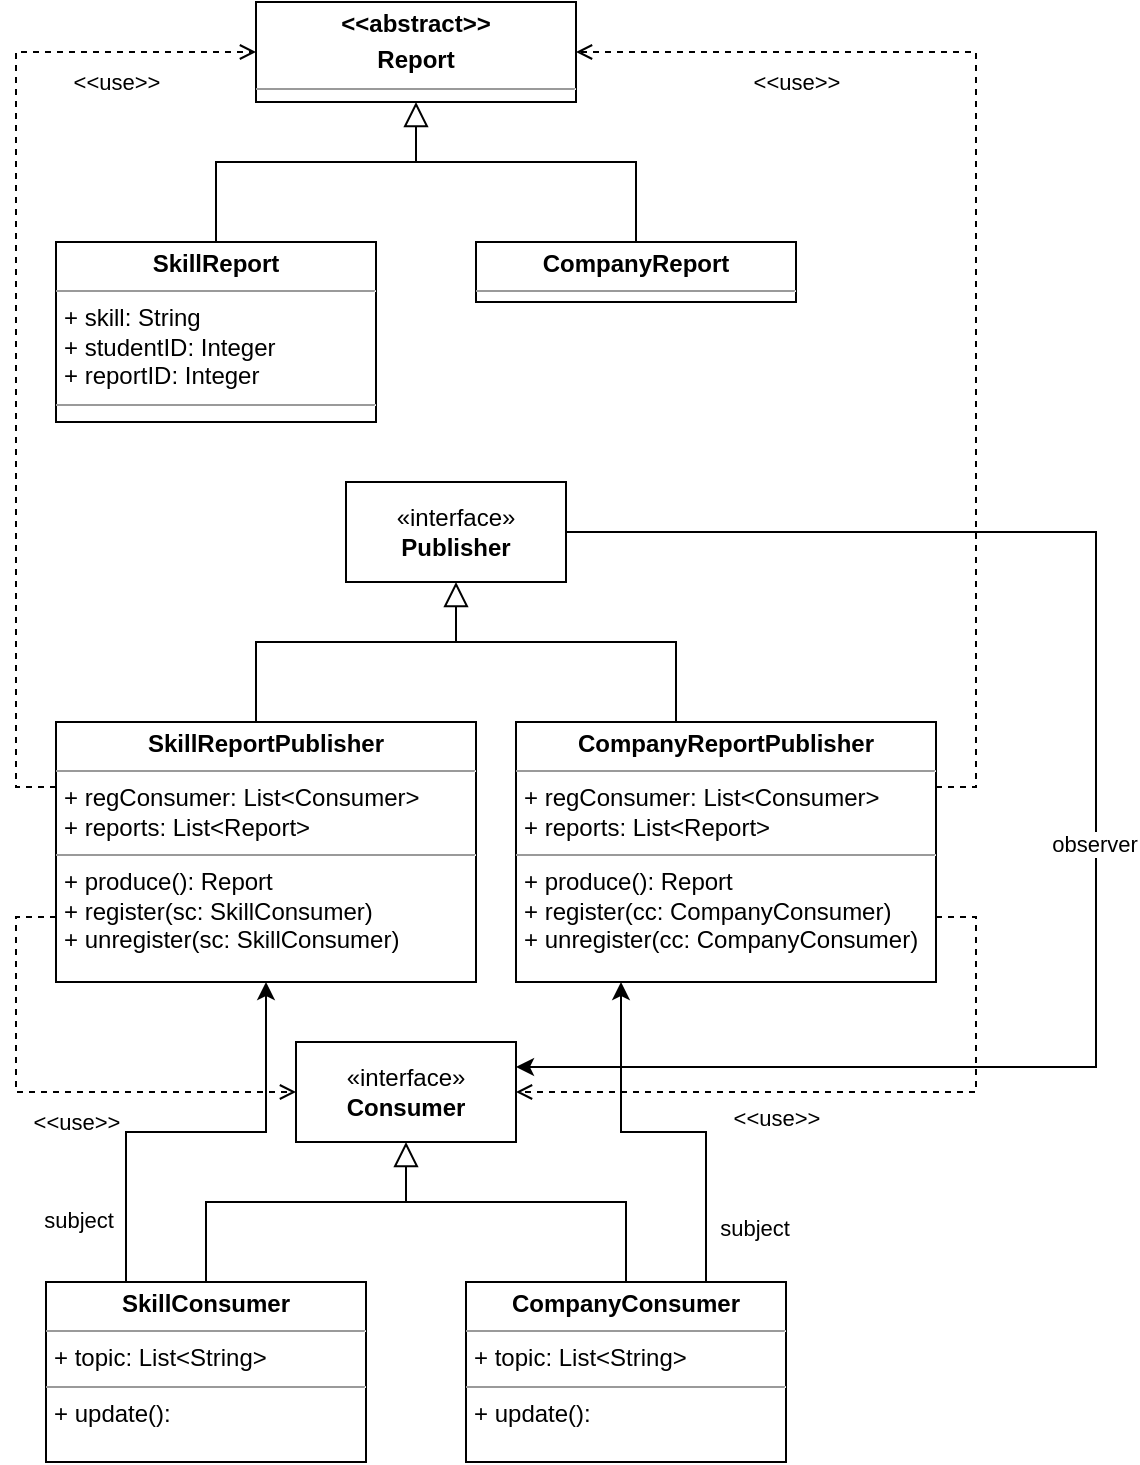 <mxfile version="22.1.11" type="github">
  <diagram name="Seite-1" id="0MPLoIxPCuYRLezbifQg">
    <mxGraphModel dx="1059" dy="595" grid="1" gridSize="10" guides="1" tooltips="1" connect="1" arrows="1" fold="1" page="1" pageScale="1" pageWidth="827" pageHeight="1169" math="0" shadow="0">
      <root>
        <mxCell id="0" />
        <mxCell id="1" parent="0" />
        <mxCell id="YgsgIQLPOYIap1qCf4wc-1" value="&lt;p style=&quot;margin:0px;margin-top:4px;text-align:center;&quot;&gt;&lt;b&gt;&amp;lt;&amp;lt;abstract&amp;gt;&amp;gt;&lt;/b&gt;&lt;/p&gt;&lt;p style=&quot;margin:0px;margin-top:4px;text-align:center;&quot;&gt;&lt;b&gt;Report&lt;/b&gt;&lt;/p&gt;&lt;hr size=&quot;1&quot;&gt;&lt;p style=&quot;margin:0px;margin-left:4px;&quot;&gt;&lt;/p&gt;&lt;p style=&quot;margin:0px;margin-left:4px;&quot;&gt;&lt;br&gt;&lt;/p&gt;" style="verticalAlign=top;align=left;overflow=fill;fontSize=12;fontFamily=Helvetica;html=1;whiteSpace=wrap;" vertex="1" parent="1">
          <mxGeometry x="200" y="40" width="160" height="50" as="geometry" />
        </mxCell>
        <mxCell id="YgsgIQLPOYIap1qCf4wc-2" value="&lt;p style=&quot;margin:0px;margin-top:4px;text-align:center;&quot;&gt;&lt;b&gt;SkillReport&lt;/b&gt;&lt;/p&gt;&lt;hr size=&quot;1&quot;&gt;&lt;p style=&quot;margin:0px;margin-left:4px;&quot;&gt;+ skill: String&lt;/p&gt;&lt;p style=&quot;margin:0px;margin-left:4px;&quot;&gt;+ studentID: Integer&lt;/p&gt;&lt;p style=&quot;margin:0px;margin-left:4px;&quot;&gt;+ reportID: Integer&lt;/p&gt;&lt;hr size=&quot;1&quot;&gt;&lt;p style=&quot;margin:0px;margin-left:4px;&quot;&gt;&lt;br&gt;&lt;/p&gt;" style="verticalAlign=top;align=left;overflow=fill;fontSize=12;fontFamily=Helvetica;html=1;whiteSpace=wrap;" vertex="1" parent="1">
          <mxGeometry x="100" y="160" width="160" height="90" as="geometry" />
        </mxCell>
        <mxCell id="YgsgIQLPOYIap1qCf4wc-3" value="&lt;p style=&quot;margin:0px;margin-top:4px;text-align:center;&quot;&gt;&lt;b&gt;CompanyReport&lt;/b&gt;&lt;/p&gt;&lt;hr size=&quot;1&quot;&gt;&lt;p style=&quot;margin:0px;margin-left:4px;&quot;&gt;&lt;/p&gt;&lt;p style=&quot;margin:0px;margin-left:4px;&quot;&gt;&lt;br&gt;&lt;/p&gt;" style="verticalAlign=top;align=left;overflow=fill;fontSize=12;fontFamily=Helvetica;html=1;whiteSpace=wrap;" vertex="1" parent="1">
          <mxGeometry x="310" y="160" width="160" height="30" as="geometry" />
        </mxCell>
        <mxCell id="YgsgIQLPOYIap1qCf4wc-27" style="edgeStyle=orthogonalEdgeStyle;rounded=0;orthogonalLoop=1;jettySize=auto;html=1;exitX=1;exitY=0.5;exitDx=0;exitDy=0;entryX=1;entryY=0.25;entryDx=0;entryDy=0;" edge="1" parent="1" source="YgsgIQLPOYIap1qCf4wc-4" target="YgsgIQLPOYIap1qCf4wc-11">
          <mxGeometry relative="1" as="geometry">
            <Array as="points">
              <mxPoint x="620" y="305" />
              <mxPoint x="620" y="572" />
            </Array>
          </mxGeometry>
        </mxCell>
        <mxCell id="YgsgIQLPOYIap1qCf4wc-28" value="observer" style="edgeLabel;html=1;align=center;verticalAlign=middle;resizable=0;points=[];" vertex="1" connectable="0" parent="YgsgIQLPOYIap1qCf4wc-27">
          <mxGeometry x="0.024" y="-1" relative="1" as="geometry">
            <mxPoint as="offset" />
          </mxGeometry>
        </mxCell>
        <mxCell id="YgsgIQLPOYIap1qCf4wc-4" value="«interface»&lt;br&gt;&lt;b&gt;Publisher&lt;/b&gt;" style="html=1;whiteSpace=wrap;" vertex="1" parent="1">
          <mxGeometry x="245" y="280" width="110" height="50" as="geometry" />
        </mxCell>
        <mxCell id="YgsgIQLPOYIap1qCf4wc-7" style="edgeStyle=orthogonalEdgeStyle;rounded=0;orthogonalLoop=1;jettySize=auto;html=1;exitX=0.5;exitY=0;exitDx=0;exitDy=0;entryX=0.5;entryY=1;entryDx=0;entryDy=0;endArrow=block;endFill=0;endSize=10;" edge="1" parent="1" source="YgsgIQLPOYIap1qCf4wc-5" target="YgsgIQLPOYIap1qCf4wc-4">
          <mxGeometry relative="1" as="geometry">
            <Array as="points">
              <mxPoint x="200" y="360" />
              <mxPoint x="300" y="360" />
            </Array>
          </mxGeometry>
        </mxCell>
        <mxCell id="YgsgIQLPOYIap1qCf4wc-18" style="edgeStyle=orthogonalEdgeStyle;rounded=0;orthogonalLoop=1;jettySize=auto;html=1;exitX=0;exitY=0.75;exitDx=0;exitDy=0;entryX=0;entryY=0.5;entryDx=0;entryDy=0;dashed=1;endArrow=open;endFill=0;" edge="1" parent="1" source="YgsgIQLPOYIap1qCf4wc-5" target="YgsgIQLPOYIap1qCf4wc-11">
          <mxGeometry relative="1" as="geometry" />
        </mxCell>
        <mxCell id="YgsgIQLPOYIap1qCf4wc-21" style="edgeStyle=orthogonalEdgeStyle;rounded=0;orthogonalLoop=1;jettySize=auto;html=1;exitX=0;exitY=0.25;exitDx=0;exitDy=0;entryX=0;entryY=0.5;entryDx=0;entryDy=0;dashed=1;endArrow=open;endFill=0;" edge="1" parent="1" source="YgsgIQLPOYIap1qCf4wc-5" target="YgsgIQLPOYIap1qCf4wc-1">
          <mxGeometry relative="1" as="geometry" />
        </mxCell>
        <mxCell id="YgsgIQLPOYIap1qCf4wc-5" value="&lt;p style=&quot;margin:0px;margin-top:4px;text-align:center;&quot;&gt;&lt;b&gt;SkillReportPublisher&lt;/b&gt;&lt;/p&gt;&lt;hr size=&quot;1&quot;&gt;&lt;p style=&quot;margin:0px;margin-left:4px;&quot;&gt;+ regConsumer: List&amp;lt;Consumer&amp;gt;&lt;/p&gt;&lt;p style=&quot;margin:0px;margin-left:4px;&quot;&gt;+ reports: List&amp;lt;Report&amp;gt;&lt;/p&gt;&lt;hr size=&quot;1&quot;&gt;&lt;p style=&quot;margin:0px;margin-left:4px;&quot;&gt;+ produce(): Report&lt;/p&gt;&lt;p style=&quot;margin:0px;margin-left:4px;&quot;&gt;+ register(sc: SkillConsumer)&lt;/p&gt;&lt;p style=&quot;margin:0px;margin-left:4px;&quot;&gt;+ unregister(sc: SkillConsumer)&lt;br&gt;&lt;/p&gt;" style="verticalAlign=top;align=left;overflow=fill;fontSize=12;fontFamily=Helvetica;html=1;whiteSpace=wrap;" vertex="1" parent="1">
          <mxGeometry x="100" y="400" width="210" height="130" as="geometry" />
        </mxCell>
        <mxCell id="YgsgIQLPOYIap1qCf4wc-8" style="edgeStyle=orthogonalEdgeStyle;rounded=0;orthogonalLoop=1;jettySize=auto;html=1;exitX=0.5;exitY=0;exitDx=0;exitDy=0;endArrow=none;endFill=0;" edge="1" parent="1">
          <mxGeometry relative="1" as="geometry">
            <mxPoint x="280" y="120" as="targetPoint" />
            <mxPoint x="390" y="160" as="sourcePoint" />
            <Array as="points">
              <mxPoint x="390" y="120" />
            </Array>
          </mxGeometry>
        </mxCell>
        <mxCell id="YgsgIQLPOYIap1qCf4wc-19" style="edgeStyle=orthogonalEdgeStyle;rounded=0;orthogonalLoop=1;jettySize=auto;html=1;exitX=1;exitY=0.75;exitDx=0;exitDy=0;entryX=1;entryY=0.5;entryDx=0;entryDy=0;dashed=1;endArrow=open;endFill=0;" edge="1" parent="1" source="YgsgIQLPOYIap1qCf4wc-6" target="YgsgIQLPOYIap1qCf4wc-11">
          <mxGeometry relative="1" as="geometry" />
        </mxCell>
        <mxCell id="YgsgIQLPOYIap1qCf4wc-20" style="edgeStyle=orthogonalEdgeStyle;rounded=0;orthogonalLoop=1;jettySize=auto;html=1;exitX=1;exitY=0.25;exitDx=0;exitDy=0;entryX=1;entryY=0.5;entryDx=0;entryDy=0;dashed=1;endArrow=open;endFill=0;" edge="1" parent="1" source="YgsgIQLPOYIap1qCf4wc-6" target="YgsgIQLPOYIap1qCf4wc-1">
          <mxGeometry relative="1" as="geometry" />
        </mxCell>
        <mxCell id="YgsgIQLPOYIap1qCf4wc-23" value="&amp;lt;&amp;lt;use&amp;gt;&amp;gt;" style="edgeLabel;html=1;align=center;verticalAlign=middle;resizable=0;points=[];" vertex="1" connectable="0" parent="YgsgIQLPOYIap1qCf4wc-20">
          <mxGeometry x="-0.335" y="4" relative="1" as="geometry">
            <mxPoint x="-86" y="-177" as="offset" />
          </mxGeometry>
        </mxCell>
        <mxCell id="YgsgIQLPOYIap1qCf4wc-24" value="&amp;lt;&amp;lt;use&amp;gt;&amp;gt;" style="edgeLabel;html=1;align=center;verticalAlign=middle;resizable=0;points=[];" vertex="1" connectable="0" parent="YgsgIQLPOYIap1qCf4wc-20">
          <mxGeometry x="-0.335" y="4" relative="1" as="geometry">
            <mxPoint x="-426" y="-177" as="offset" />
          </mxGeometry>
        </mxCell>
        <mxCell id="YgsgIQLPOYIap1qCf4wc-25" value="&amp;lt;&amp;lt;use&amp;gt;&amp;gt;" style="edgeLabel;html=1;align=center;verticalAlign=middle;resizable=0;points=[];" vertex="1" connectable="0" parent="YgsgIQLPOYIap1qCf4wc-20">
          <mxGeometry x="-0.335" y="4" relative="1" as="geometry">
            <mxPoint x="-446" y="343" as="offset" />
          </mxGeometry>
        </mxCell>
        <mxCell id="YgsgIQLPOYIap1qCf4wc-26" value="&amp;lt;&amp;lt;use&amp;gt;&amp;gt;" style="edgeLabel;html=1;align=center;verticalAlign=middle;resizable=0;points=[];" vertex="1" connectable="0" parent="YgsgIQLPOYIap1qCf4wc-20">
          <mxGeometry x="-0.335" y="4" relative="1" as="geometry">
            <mxPoint x="-96" y="341" as="offset" />
          </mxGeometry>
        </mxCell>
        <mxCell id="YgsgIQLPOYIap1qCf4wc-6" value="&lt;p style=&quot;margin:0px;margin-top:4px;text-align:center;&quot;&gt;&lt;b&gt;CompanyReportPublisher&lt;/b&gt;&lt;/p&gt;&lt;hr size=&quot;1&quot;&gt;&lt;p style=&quot;margin:0px;margin-left:4px;&quot;&gt;+ regConsumer: List&amp;lt;Consumer&amp;gt;&lt;/p&gt;&lt;p style=&quot;margin:0px;margin-left:4px;&quot;&gt;+ reports: List&amp;lt;Report&amp;gt;&lt;/p&gt;&lt;hr size=&quot;1&quot;&gt;&lt;p style=&quot;margin:0px;margin-left:4px;&quot;&gt;+ produce(): Report&lt;/p&gt;&lt;p style=&quot;border-color: var(--border-color); margin: 0px 0px 0px 4px;&quot;&gt;+ register(cc: CompanyConsumer)&lt;/p&gt;&lt;p style=&quot;border-color: var(--border-color); margin: 0px 0px 0px 4px;&quot;&gt;+ unregister(cc: CompanyConsumer)&lt;/p&gt;" style="verticalAlign=top;align=left;overflow=fill;fontSize=12;fontFamily=Helvetica;html=1;whiteSpace=wrap;" vertex="1" parent="1">
          <mxGeometry x="330" y="400" width="210" height="130" as="geometry" />
        </mxCell>
        <mxCell id="YgsgIQLPOYIap1qCf4wc-9" style="edgeStyle=orthogonalEdgeStyle;rounded=0;orthogonalLoop=1;jettySize=auto;html=1;exitX=0.5;exitY=0;exitDx=0;exitDy=0;entryX=0.5;entryY=1;entryDx=0;entryDy=0;endArrow=block;endFill=0;endSize=10;" edge="1" parent="1">
          <mxGeometry relative="1" as="geometry">
            <mxPoint x="180" y="160" as="sourcePoint" />
            <mxPoint x="280" y="90" as="targetPoint" />
            <Array as="points">
              <mxPoint x="180" y="120" />
              <mxPoint x="280" y="120" />
            </Array>
          </mxGeometry>
        </mxCell>
        <mxCell id="YgsgIQLPOYIap1qCf4wc-10" style="edgeStyle=orthogonalEdgeStyle;rounded=0;orthogonalLoop=1;jettySize=auto;html=1;exitX=0.5;exitY=0;exitDx=0;exitDy=0;endArrow=none;endFill=0;" edge="1" parent="1">
          <mxGeometry relative="1" as="geometry">
            <mxPoint x="300" y="360" as="targetPoint" />
            <mxPoint x="410" y="400" as="sourcePoint" />
            <Array as="points">
              <mxPoint x="410" y="360" />
            </Array>
          </mxGeometry>
        </mxCell>
        <mxCell id="YgsgIQLPOYIap1qCf4wc-11" value="«interface»&lt;br&gt;&lt;b&gt;Consumer&lt;/b&gt;" style="html=1;whiteSpace=wrap;" vertex="1" parent="1">
          <mxGeometry x="220" y="560" width="110" height="50" as="geometry" />
        </mxCell>
        <mxCell id="YgsgIQLPOYIap1qCf4wc-12" style="edgeStyle=orthogonalEdgeStyle;rounded=0;orthogonalLoop=1;jettySize=auto;html=1;exitX=0.5;exitY=0;exitDx=0;exitDy=0;entryX=0.5;entryY=1;entryDx=0;entryDy=0;endArrow=block;endFill=0;endSize=10;" edge="1" source="YgsgIQLPOYIap1qCf4wc-13" target="YgsgIQLPOYIap1qCf4wc-11" parent="1">
          <mxGeometry relative="1" as="geometry">
            <Array as="points">
              <mxPoint x="175" y="640" />
              <mxPoint x="275" y="640" />
            </Array>
          </mxGeometry>
        </mxCell>
        <mxCell id="YgsgIQLPOYIap1qCf4wc-29" style="edgeStyle=orthogonalEdgeStyle;rounded=0;orthogonalLoop=1;jettySize=auto;html=1;exitX=0.25;exitY=0;exitDx=0;exitDy=0;entryX=0.5;entryY=1;entryDx=0;entryDy=0;" edge="1" parent="1" source="YgsgIQLPOYIap1qCf4wc-13" target="YgsgIQLPOYIap1qCf4wc-5">
          <mxGeometry relative="1" as="geometry" />
        </mxCell>
        <mxCell id="YgsgIQLPOYIap1qCf4wc-32" value="subject" style="edgeLabel;html=1;align=center;verticalAlign=middle;resizable=0;points=[];" vertex="1" connectable="0" parent="YgsgIQLPOYIap1qCf4wc-29">
          <mxGeometry x="-0.718" y="-2" relative="1" as="geometry">
            <mxPoint x="-26" as="offset" />
          </mxGeometry>
        </mxCell>
        <mxCell id="YgsgIQLPOYIap1qCf4wc-13" value="&lt;p style=&quot;margin:0px;margin-top:4px;text-align:center;&quot;&gt;&lt;b&gt;SkillConsumer&lt;/b&gt;&lt;/p&gt;&lt;hr size=&quot;1&quot;&gt;&lt;p style=&quot;margin:0px;margin-left:4px;&quot;&gt;+ topic: List&amp;lt;String&amp;gt;&lt;/p&gt;&lt;hr size=&quot;1&quot;&gt;&lt;p style=&quot;margin:0px;margin-left:4px;&quot;&gt;+ update():&lt;/p&gt;" style="verticalAlign=top;align=left;overflow=fill;fontSize=12;fontFamily=Helvetica;html=1;whiteSpace=wrap;" vertex="1" parent="1">
          <mxGeometry x="95" y="680" width="160" height="90" as="geometry" />
        </mxCell>
        <mxCell id="YgsgIQLPOYIap1qCf4wc-30" style="edgeStyle=orthogonalEdgeStyle;rounded=0;orthogonalLoop=1;jettySize=auto;html=1;exitX=0.75;exitY=0;exitDx=0;exitDy=0;entryX=0.25;entryY=1;entryDx=0;entryDy=0;" edge="1" parent="1" source="YgsgIQLPOYIap1qCf4wc-14" target="YgsgIQLPOYIap1qCf4wc-6">
          <mxGeometry relative="1" as="geometry" />
        </mxCell>
        <mxCell id="YgsgIQLPOYIap1qCf4wc-31" value="subject" style="edgeLabel;html=1;align=center;verticalAlign=middle;resizable=0;points=[];" vertex="1" connectable="0" parent="YgsgIQLPOYIap1qCf4wc-30">
          <mxGeometry x="-0.72" y="-12" relative="1" as="geometry">
            <mxPoint x="12" as="offset" />
          </mxGeometry>
        </mxCell>
        <mxCell id="YgsgIQLPOYIap1qCf4wc-14" value="&lt;p style=&quot;margin:0px;margin-top:4px;text-align:center;&quot;&gt;&lt;b&gt;CompanyConsumer&lt;/b&gt;&lt;/p&gt;&lt;hr size=&quot;1&quot;&gt;&lt;p style=&quot;margin:0px;margin-left:4px;&quot;&gt;+ topic: List&amp;lt;String&amp;gt;&lt;/p&gt;&lt;hr size=&quot;1&quot;&gt;&lt;p style=&quot;margin:0px;margin-left:4px;&quot;&gt;+ update():&amp;nbsp;&lt;/p&gt;" style="verticalAlign=top;align=left;overflow=fill;fontSize=12;fontFamily=Helvetica;html=1;whiteSpace=wrap;" vertex="1" parent="1">
          <mxGeometry x="305" y="680" width="160" height="90" as="geometry" />
        </mxCell>
        <mxCell id="YgsgIQLPOYIap1qCf4wc-15" style="edgeStyle=orthogonalEdgeStyle;rounded=0;orthogonalLoop=1;jettySize=auto;html=1;exitX=0.5;exitY=0;exitDx=0;exitDy=0;endArrow=none;endFill=0;" edge="1" parent="1">
          <mxGeometry relative="1" as="geometry">
            <mxPoint x="275" y="640" as="targetPoint" />
            <mxPoint x="385" y="680" as="sourcePoint" />
            <Array as="points">
              <mxPoint x="385" y="640" />
            </Array>
          </mxGeometry>
        </mxCell>
      </root>
    </mxGraphModel>
  </diagram>
</mxfile>
